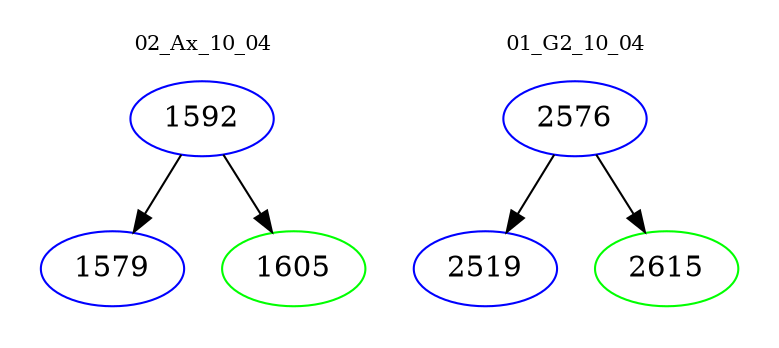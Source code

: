 digraph{
subgraph cluster_0 {
color = white
label = "02_Ax_10_04";
fontsize=10;
T0_1592 [label="1592", color="blue"]
T0_1592 -> T0_1579 [color="black"]
T0_1579 [label="1579", color="blue"]
T0_1592 -> T0_1605 [color="black"]
T0_1605 [label="1605", color="green"]
}
subgraph cluster_1 {
color = white
label = "01_G2_10_04";
fontsize=10;
T1_2576 [label="2576", color="blue"]
T1_2576 -> T1_2519 [color="black"]
T1_2519 [label="2519", color="blue"]
T1_2576 -> T1_2615 [color="black"]
T1_2615 [label="2615", color="green"]
}
}

